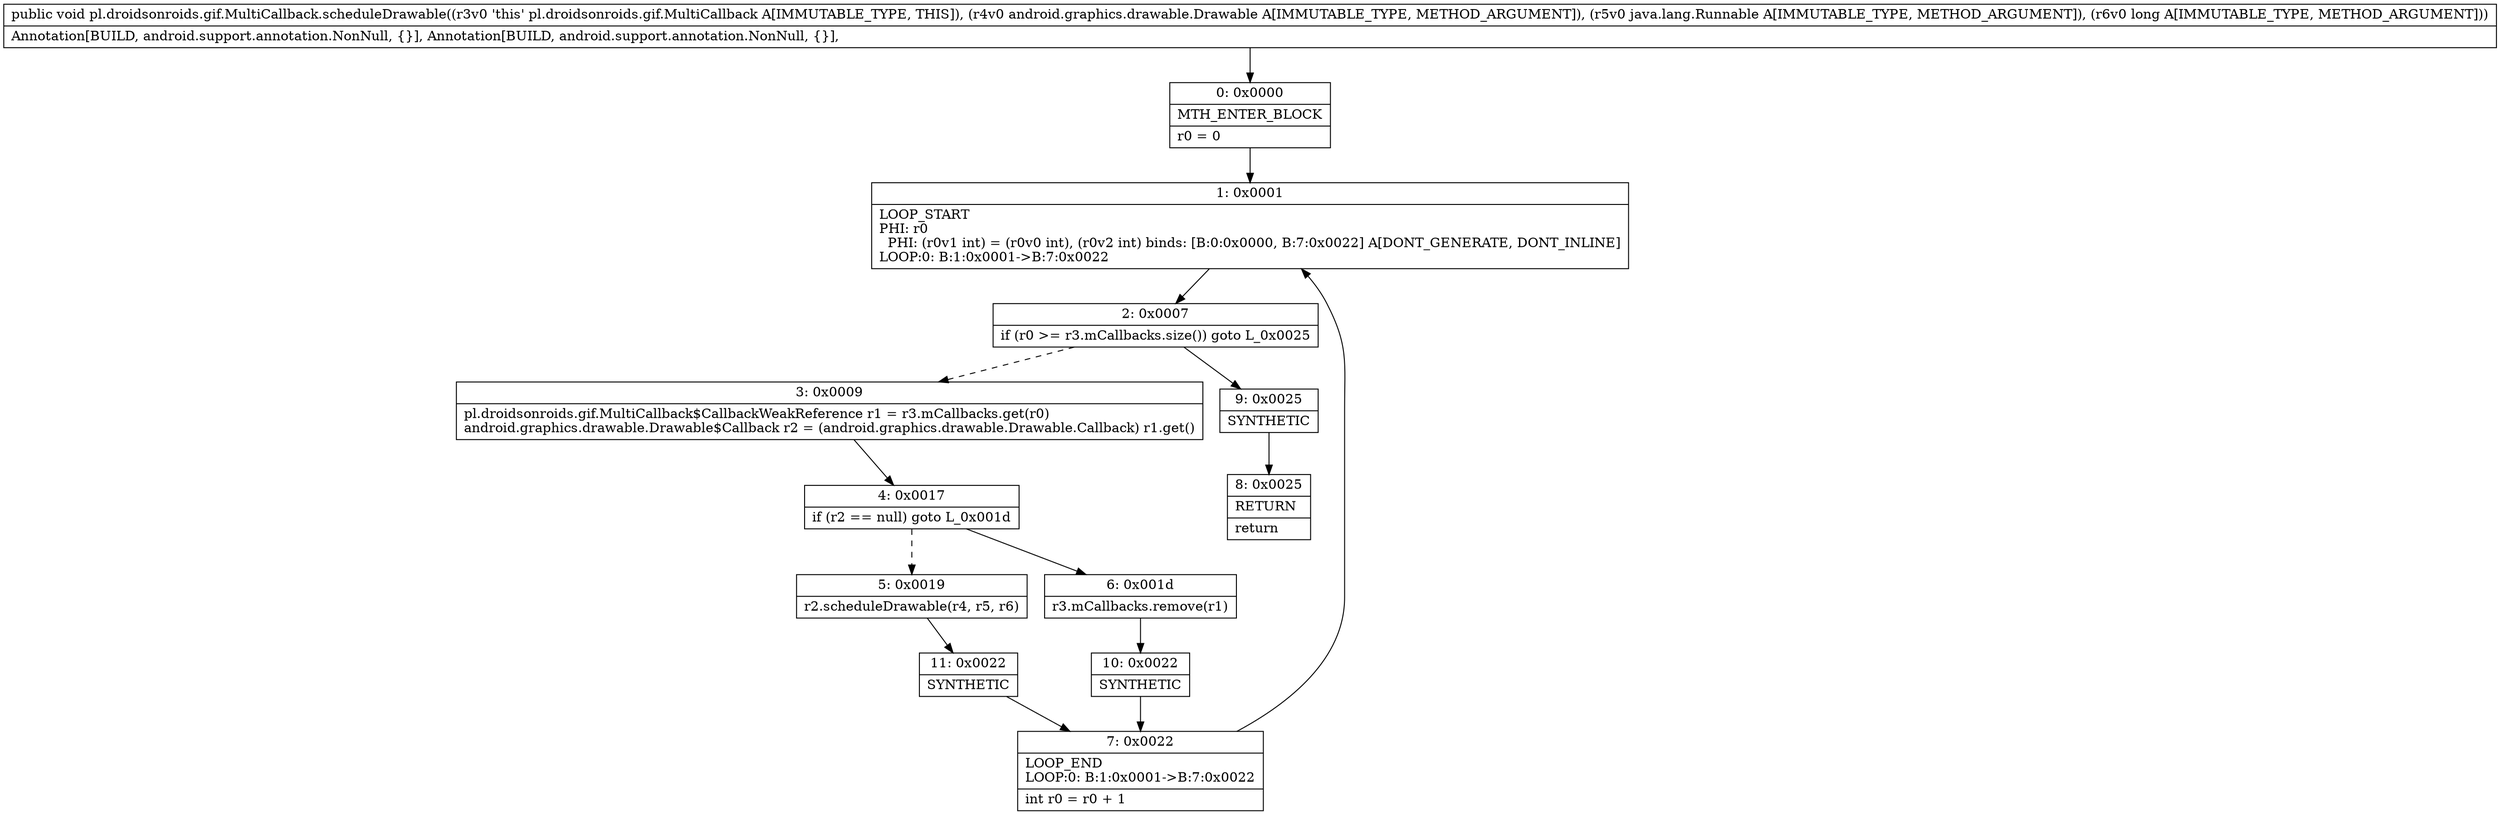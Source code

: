 digraph "CFG forpl.droidsonroids.gif.MultiCallback.scheduleDrawable(Landroid\/graphics\/drawable\/Drawable;Ljava\/lang\/Runnable;J)V" {
Node_0 [shape=record,label="{0\:\ 0x0000|MTH_ENTER_BLOCK\l|r0 = 0\l}"];
Node_1 [shape=record,label="{1\:\ 0x0001|LOOP_START\lPHI: r0 \l  PHI: (r0v1 int) = (r0v0 int), (r0v2 int) binds: [B:0:0x0000, B:7:0x0022] A[DONT_GENERATE, DONT_INLINE]\lLOOP:0: B:1:0x0001\-\>B:7:0x0022\l}"];
Node_2 [shape=record,label="{2\:\ 0x0007|if (r0 \>= r3.mCallbacks.size()) goto L_0x0025\l}"];
Node_3 [shape=record,label="{3\:\ 0x0009|pl.droidsonroids.gif.MultiCallback$CallbackWeakReference r1 = r3.mCallbacks.get(r0)\landroid.graphics.drawable.Drawable$Callback r2 = (android.graphics.drawable.Drawable.Callback) r1.get()\l}"];
Node_4 [shape=record,label="{4\:\ 0x0017|if (r2 == null) goto L_0x001d\l}"];
Node_5 [shape=record,label="{5\:\ 0x0019|r2.scheduleDrawable(r4, r5, r6)\l}"];
Node_6 [shape=record,label="{6\:\ 0x001d|r3.mCallbacks.remove(r1)\l}"];
Node_7 [shape=record,label="{7\:\ 0x0022|LOOP_END\lLOOP:0: B:1:0x0001\-\>B:7:0x0022\l|int r0 = r0 + 1\l}"];
Node_8 [shape=record,label="{8\:\ 0x0025|RETURN\l|return\l}"];
Node_9 [shape=record,label="{9\:\ 0x0025|SYNTHETIC\l}"];
Node_10 [shape=record,label="{10\:\ 0x0022|SYNTHETIC\l}"];
Node_11 [shape=record,label="{11\:\ 0x0022|SYNTHETIC\l}"];
MethodNode[shape=record,label="{public void pl.droidsonroids.gif.MultiCallback.scheduleDrawable((r3v0 'this' pl.droidsonroids.gif.MultiCallback A[IMMUTABLE_TYPE, THIS]), (r4v0 android.graphics.drawable.Drawable A[IMMUTABLE_TYPE, METHOD_ARGUMENT]), (r5v0 java.lang.Runnable A[IMMUTABLE_TYPE, METHOD_ARGUMENT]), (r6v0 long A[IMMUTABLE_TYPE, METHOD_ARGUMENT]))  | Annotation[BUILD, android.support.annotation.NonNull, \{\}], Annotation[BUILD, android.support.annotation.NonNull, \{\}], \l}"];
MethodNode -> Node_0;
Node_0 -> Node_1;
Node_1 -> Node_2;
Node_2 -> Node_3[style=dashed];
Node_2 -> Node_9;
Node_3 -> Node_4;
Node_4 -> Node_5[style=dashed];
Node_4 -> Node_6;
Node_5 -> Node_11;
Node_6 -> Node_10;
Node_7 -> Node_1;
Node_9 -> Node_8;
Node_10 -> Node_7;
Node_11 -> Node_7;
}


